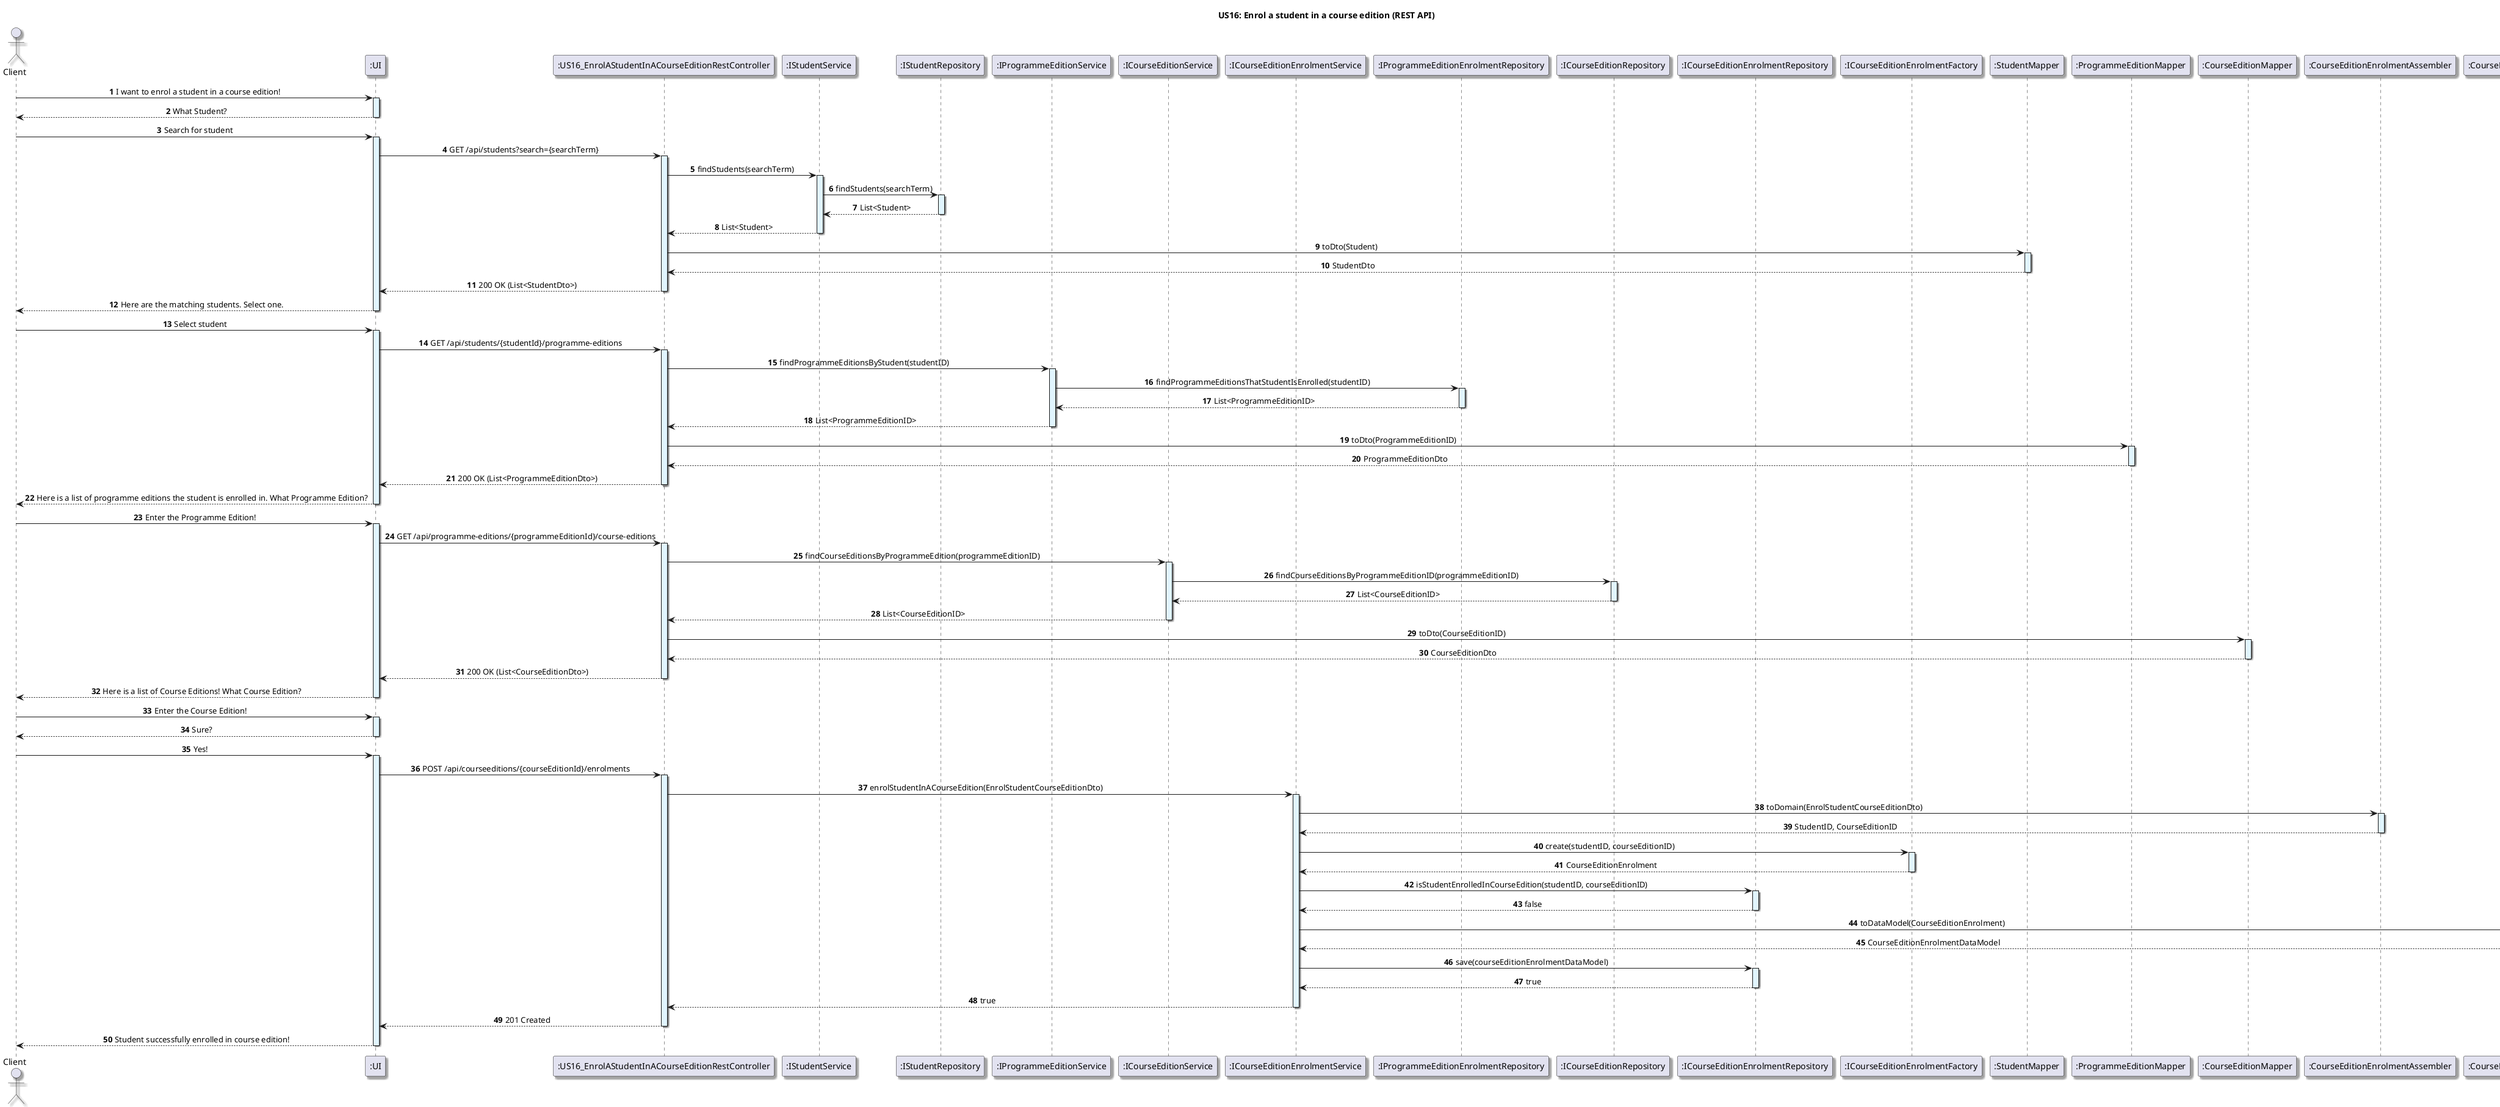@startuml
title US16: Enrol a student in a course edition (REST API)
autonumber
skinparam {
  ActivityPadding 2
  ActivityMargin 2
  BoxPadding 2
}
skinparam defaultTextAlignment center
skinparam shadowing true

actor Client
participant ":UI" as UI
participant ":US16_EnrolAStudentInACourseEditionRestController" as RestController
participant ":IStudentService" as StudentService
participant ":IStudentRepository" as StudentRepository
participant ":IProgrammeEditionService" as ProgrammeEditionService
participant ":ICourseEditionService" as CourseEditionService
participant ":ICourseEditionEnrolmentService" as CourseEditionEnrolmentService
participant ":IProgrammeEditionEnrolmentRepository" as ProgrammeEditionEnrolmentRepository
participant ":ICourseEditionRepository" as CourseEditionRepository
participant ":ICourseEditionEnrolmentRepository" as CourseEditionEnrolmentRepository
participant ":ICourseEditionEnrolmentFactory" as CourseEditionEnrolmentFactory
participant ":StudentMapper" as StudentMapper
participant ":ProgrammeEditionMapper" as ProgrammeEditionMapper
participant ":CourseEditionMapper" as CourseEditionMapper
participant ":CourseEditionEnrolmentAssembler" as CourseEditionEnrolmentAssembler
participant ":CourseEditionEnrolmentMapperDataModel" as CourseEditionEnrolmentMapperDataModel

Client -> UI: I want to enrol a student in a course edition!
activate UI #E1F5FE
UI --> Client: What Student?
deactivate UI

' Search for Student
Client -> UI: Search for student
activate UI #E1F5FE
UI -> RestController: GET /api/students?search={searchTerm}
activate RestController #E1F5FE
RestController -> StudentService: findStudents(searchTerm)
activate StudentService #E1F5FE
StudentService -> StudentRepository: findStudents(searchTerm)
activate StudentRepository #E1F5FE
StudentRepository --> StudentService: List<Student>
deactivate StudentRepository
StudentService --> RestController: List<Student>
deactivate StudentService
RestController -> StudentMapper: toDto(Student)
activate StudentMapper #E1F5FE
StudentMapper --> RestController: StudentDto
deactivate StudentMapper
RestController --> UI: 200 OK (List<StudentDto>)
deactivate RestController
UI --> Client: Here are the matching students. Select one.
deactivate UI

' Get Programme Editions for Selected Student
Client -> UI: Select student
activate UI #E1F5FE
UI -> RestController: GET /api/students/{studentId}/programme-editions
activate RestController #E1F5FE
RestController -> ProgrammeEditionService: findProgrammeEditionsByStudent(studentID)
activate ProgrammeEditionService #E1F5FE
ProgrammeEditionService -> ProgrammeEditionEnrolmentRepository: findProgrammeEditionsThatStudentIsEnrolled(studentID)
activate ProgrammeEditionEnrolmentRepository #E1F5FE
ProgrammeEditionEnrolmentRepository --> ProgrammeEditionService: List<ProgrammeEditionID>
deactivate ProgrammeEditionEnrolmentRepository
ProgrammeEditionService --> RestController: List<ProgrammeEditionID>
deactivate ProgrammeEditionService
RestController -> ProgrammeEditionMapper: toDto(ProgrammeEditionID)
activate ProgrammeEditionMapper #E1F5FE
ProgrammeEditionMapper --> RestController: ProgrammeEditionDto
deactivate ProgrammeEditionMapper
RestController --> UI: 200 OK (List<ProgrammeEditionDto>)
deactivate RestController
UI --> Client: Here is a list of programme editions the student is enrolled in. What Programme Edition?
deactivate UI

' Get Course Editions by Programme Edition
Client -> UI: Enter the Programme Edition!
activate UI #E1F5FE
UI -> RestController: GET /api/programme-editions/{programmeEditionId}/course-editions
activate RestController #E1F5FE
RestController -> CourseEditionService: findCourseEditionsByProgrammeEdition(programmeEditionID)
activate CourseEditionService #E1F5FE
CourseEditionService -> CourseEditionRepository: findCourseEditionsByProgrammeEditionID(programmeEditionID)
activate CourseEditionRepository #E1F5FE
CourseEditionRepository --> CourseEditionService: List<CourseEditionID>
deactivate CourseEditionRepository
CourseEditionService --> RestController: List<CourseEditionID>
deactivate CourseEditionService
RestController -> CourseEditionMapper: toDto(CourseEditionID)
activate CourseEditionMapper #E1F5FE
CourseEditionMapper --> RestController: CourseEditionDto
deactivate CourseEditionMapper
RestController --> UI: 200 OK (List<CourseEditionDto>)
deactivate RestController
UI --> Client: Here is a list of Course Editions! What Course Edition?
deactivate UI

' Enrol Student in Course Edition
Client -> UI: Enter the Course Edition!
activate UI #E1F5FE
UI --> Client: Sure?
deactivate UI
Client -> UI: Yes!
activate UI #E1F5FE
UI -> RestController: POST /api/courseeditions/{courseEditionId}/enrolments
activate RestController #E1F5FE
RestController -> CourseEditionEnrolmentService: enrolStudentInACourseEdition(EnrolStudentCourseEditionDto)
activate CourseEditionEnrolmentService #E1F5FE

CourseEditionEnrolmentService -> CourseEditionEnrolmentAssembler: toDomain(EnrolStudentCourseEditionDto)
activate CourseEditionEnrolmentAssembler #E1F5FE
CourseEditionEnrolmentAssembler --> CourseEditionEnrolmentService: StudentID, CourseEditionID
deactivate CourseEditionEnrolmentAssembler

CourseEditionEnrolmentService -> CourseEditionEnrolmentFactory: create(studentID, courseEditionID)
activate CourseEditionEnrolmentFactory #E1F5FE
CourseEditionEnrolmentFactory --> CourseEditionEnrolmentService: CourseEditionEnrolment
deactivate CourseEditionEnrolmentFactory

CourseEditionEnrolmentService -> CourseEditionEnrolmentRepository: isStudentEnrolledInCourseEdition(studentID, courseEditionID)
activate CourseEditionEnrolmentRepository #E1F5FE
CourseEditionEnrolmentRepository --> CourseEditionEnrolmentService: false
deactivate CourseEditionEnrolmentRepository

CourseEditionEnrolmentService -> CourseEditionEnrolmentMapperDataModel: toDataModel(CourseEditionEnrolment)
activate CourseEditionEnrolmentMapperDataModel #E1F5FE
CourseEditionEnrolmentMapperDataModel --> CourseEditionEnrolmentService: CourseEditionEnrolmentDataModel
deactivate CourseEditionEnrolmentMapperDataModel

CourseEditionEnrolmentService -> CourseEditionEnrolmentRepository: save(courseEditionEnrolmentDataModel)
activate CourseEditionEnrolmentRepository #E1F5FE
CourseEditionEnrolmentRepository --> CourseEditionEnrolmentService: true
deactivate CourseEditionEnrolmentRepository

CourseEditionEnrolmentService --> RestController: true
deactivate CourseEditionEnrolmentService
RestController --> UI: 201 Created
deactivate RestController
UI --> Client: Student successfully enrolled in course edition!
deactivate UI

@enduml
